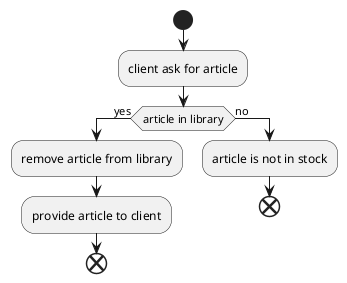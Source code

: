 @startuml
start
:client ask for article;
if (article in library) then (yes)
    :remove article from library;
    :provide article to client;
    end;
else (no)
    :article is not in stock;
    end
@enduml